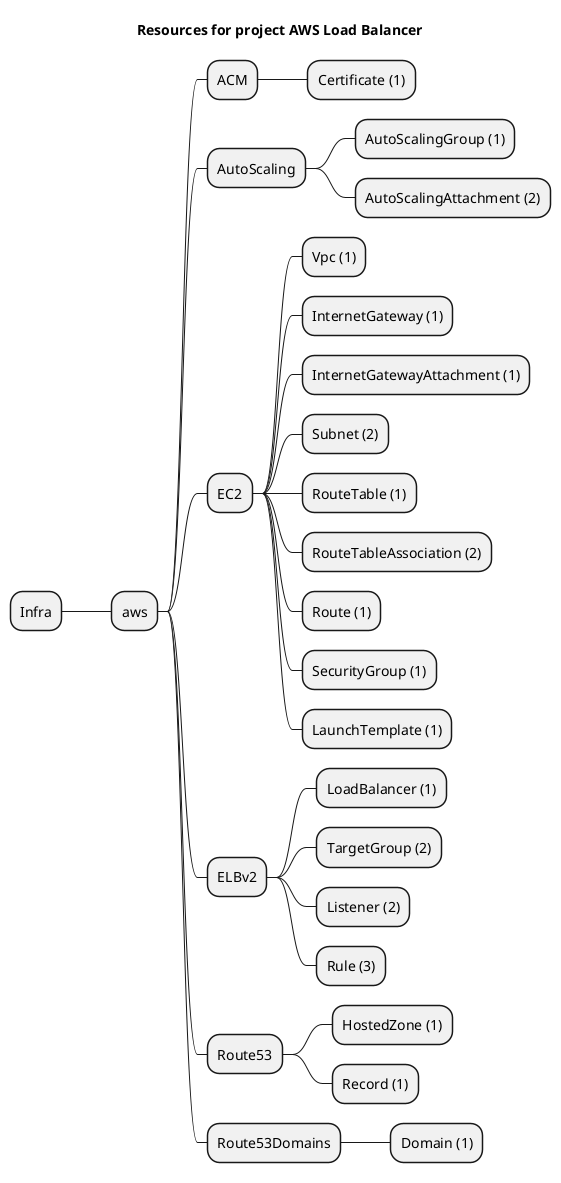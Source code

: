 @startmindmap
title Resources for project AWS Load Balancer
skinparam monochrome true
+ Infra
++ aws
+++ ACM
++++ Certificate (1)
+++ AutoScaling
++++ AutoScalingGroup (1)
++++ AutoScalingAttachment (2)
+++ EC2
++++ Vpc (1)
++++ InternetGateway (1)
++++ InternetGatewayAttachment (1)
++++ Subnet (2)
++++ RouteTable (1)
++++ RouteTableAssociation (2)
++++ Route (1)
++++ SecurityGroup (1)
++++ LaunchTemplate (1)
+++ ELBv2
++++ LoadBalancer (1)
++++ TargetGroup (2)
++++ Listener (2)
++++ Rule (3)
+++ Route53
++++ HostedZone (1)
++++ Record (1)
+++ Route53Domains
++++ Domain (1)
@endmindmap
